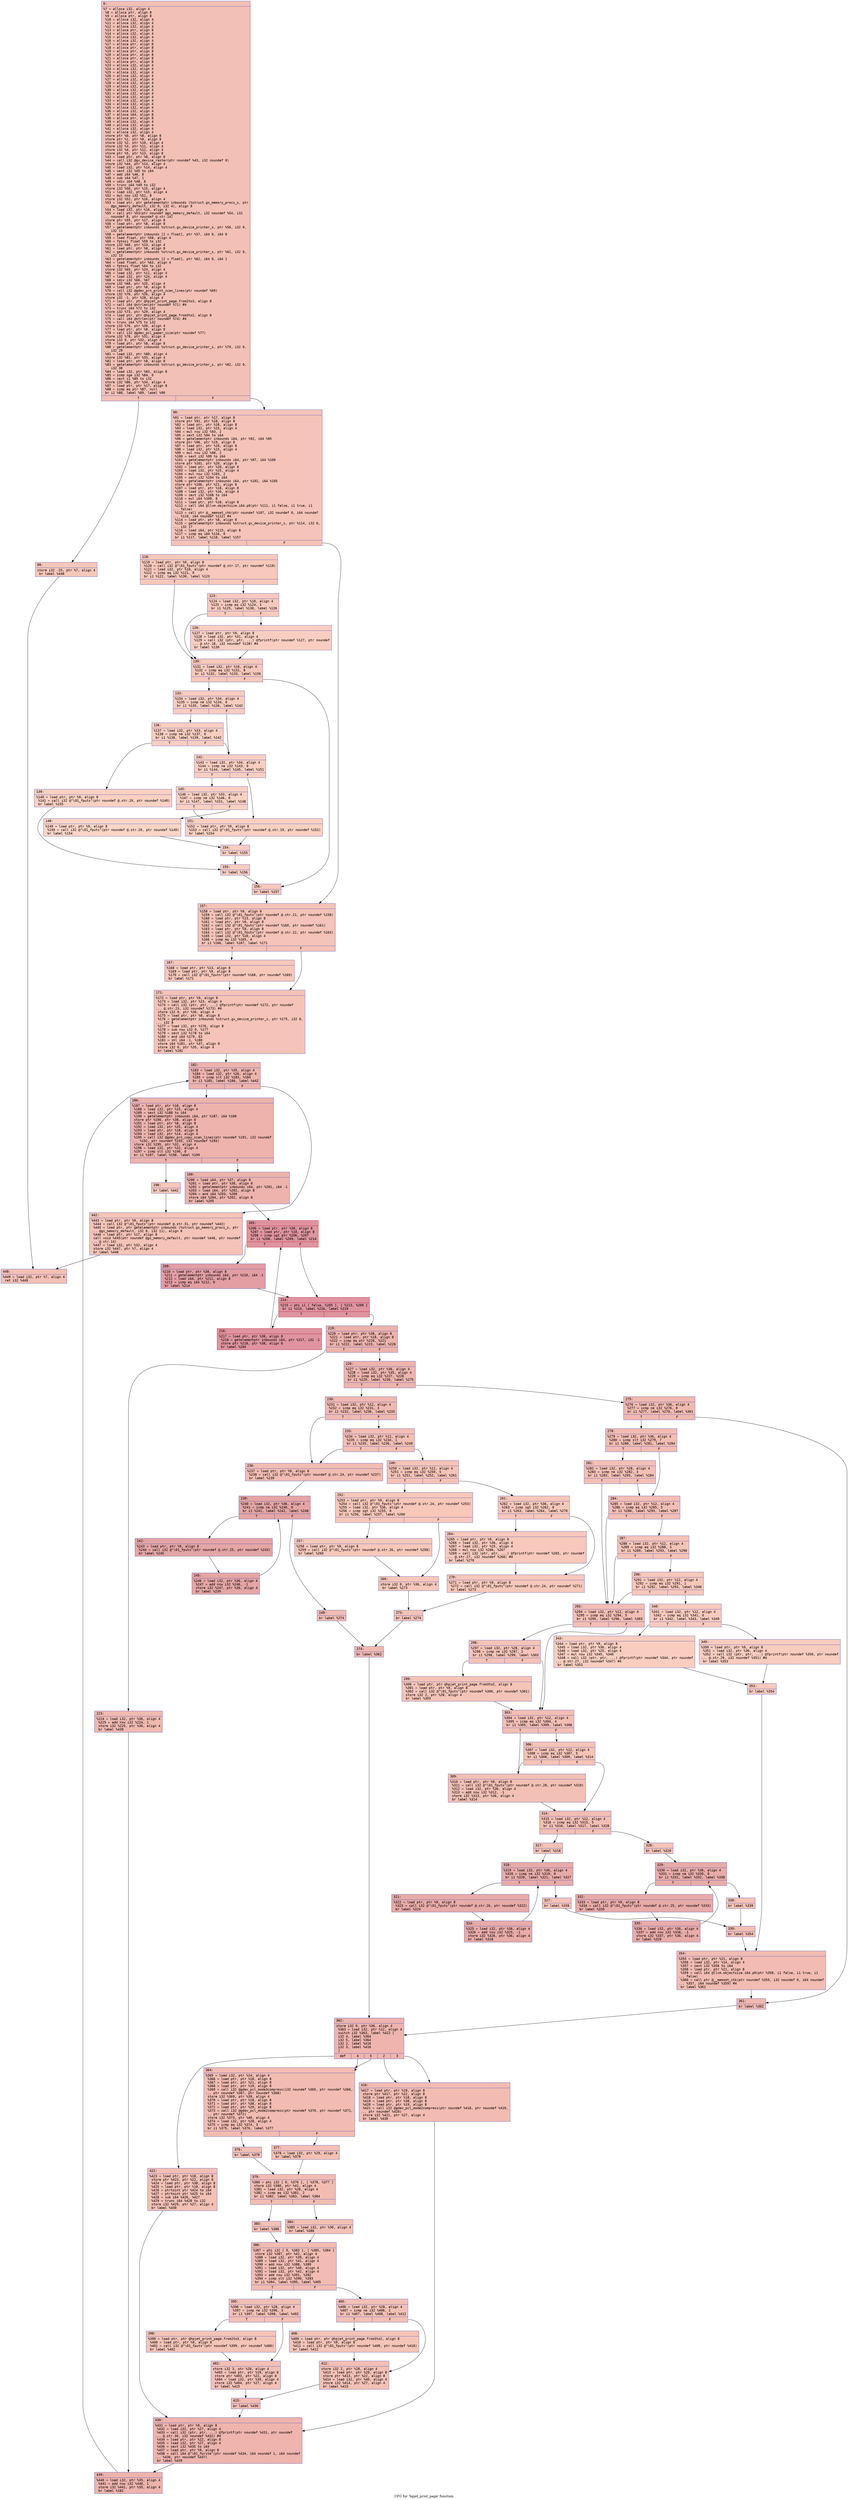 digraph "CFG for 'hpjet_print_page' function" {
	label="CFG for 'hpjet_print_page' function";

	Node0x600000feed50 [shape=record,color="#3d50c3ff", style=filled, fillcolor="#e5705870" fontname="Courier",label="{6:\l|  %7 = alloca i32, align 4\l  %8 = alloca ptr, align 8\l  %9 = alloca ptr, align 8\l  %10 = alloca i32, align 4\l  %11 = alloca i32, align 4\l  %12 = alloca i32, align 4\l  %13 = alloca ptr, align 8\l  %14 = alloca i32, align 4\l  %15 = alloca i32, align 4\l  %16 = alloca i32, align 4\l  %17 = alloca ptr, align 8\l  %18 = alloca ptr, align 8\l  %19 = alloca ptr, align 8\l  %20 = alloca ptr, align 8\l  %21 = alloca ptr, align 8\l  %22 = alloca ptr, align 8\l  %23 = alloca i32, align 4\l  %24 = alloca i32, align 4\l  %25 = alloca i32, align 4\l  %26 = alloca i32, align 4\l  %27 = alloca i32, align 4\l  %28 = alloca i32, align 4\l  %29 = alloca i32, align 4\l  %30 = alloca i32, align 4\l  %31 = alloca i32, align 4\l  %32 = alloca i32, align 4\l  %33 = alloca i32, align 4\l  %34 = alloca i32, align 4\l  %35 = alloca i32, align 4\l  %36 = alloca i32, align 4\l  %37 = alloca i64, align 8\l  %38 = alloca ptr, align 8\l  %39 = alloca i32, align 4\l  %40 = alloca i32, align 4\l  %41 = alloca i32, align 4\l  %42 = alloca i32, align 4\l  store ptr %0, ptr %8, align 8\l  store ptr %1, ptr %9, align 8\l  store i32 %2, ptr %10, align 4\l  store i32 %3, ptr %11, align 4\l  store i32 %4, ptr %12, align 4\l  store ptr %5, ptr %13, align 8\l  %43 = load ptr, ptr %8, align 8\l  %44 = call i32 @gx_device_raster(ptr noundef %43, i32 noundef 0)\l  store i32 %44, ptr %14, align 4\l  %45 = load i32, ptr %14, align 4\l  %46 = sext i32 %45 to i64\l  %47 = add i64 %46, 8\l  %48 = sub i64 %47, 1\l  %49 = udiv i64 %48, 8\l  %50 = trunc i64 %49 to i32\l  store i32 %50, ptr %15, align 4\l  %51 = load i32, ptr %15, align 4\l  %52 = mul nsw i32 %51, 8\l  store i32 %52, ptr %16, align 4\l  %53 = load ptr, ptr getelementptr inbounds (%struct.gs_memory_procs_s, ptr\l... @gs_memory_default, i32 0, i32 4), align 8\l  %54 = load i32, ptr %16, align 4\l  %55 = call ptr %53(ptr noundef @gs_memory_default, i32 noundef %54, i32\l... noundef 8, ptr noundef @.str.14)\l  store ptr %55, ptr %17, align 8\l  %56 = load ptr, ptr %8, align 8\l  %57 = getelementptr inbounds %struct.gx_device_printer_s, ptr %56, i32 0,\l... i32 13\l  %58 = getelementptr inbounds [2 x float], ptr %57, i64 0, i64 0\l  %59 = load float, ptr %58, align 4\l  %60 = fptosi float %59 to i32\l  store i32 %60, ptr %23, align 4\l  %61 = load ptr, ptr %8, align 8\l  %62 = getelementptr inbounds %struct.gx_device_printer_s, ptr %61, i32 0,\l... i32 13\l  %63 = getelementptr inbounds [2 x float], ptr %62, i64 0, i64 1\l  %64 = load float, ptr %63, align 4\l  %65 = fptosi float %64 to i32\l  store i32 %65, ptr %24, align 4\l  %66 = load i32, ptr %11, align 4\l  %67 = load i32, ptr %24, align 4\l  %68 = sdiv i32 %66, %67\l  store i32 %68, ptr %25, align 4\l  %69 = load ptr, ptr %8, align 8\l  %70 = call i32 @gdev_prn_print_scan_lines(ptr noundef %69)\l  store i32 %70, ptr %26, align 4\l  store i32 -1, ptr %28, align 4\l  %71 = load ptr, ptr @hpjet_print_page.from2to3, align 8\l  %72 = call i64 @strlen(ptr noundef %71) #4\l  %73 = trunc i64 %72 to i32\l  store i32 %73, ptr %29, align 4\l  %74 = load ptr, ptr @hpjet_print_page.from3to2, align 8\l  %75 = call i64 @strlen(ptr noundef %74) #4\l  %76 = trunc i64 %75 to i32\l  store i32 %76, ptr %30, align 4\l  %77 = load ptr, ptr %8, align 8\l  %78 = call i32 @gdev_pcl_paper_size(ptr noundef %77)\l  store i32 %78, ptr %31, align 4\l  store i32 0, ptr %32, align 4\l  %79 = load ptr, ptr %8, align 8\l  %80 = getelementptr inbounds %struct.gx_device_printer_s, ptr %79, i32 0,\l... i32 29\l  %81 = load i32, ptr %80, align 4\l  store i32 %81, ptr %33, align 4\l  %82 = load ptr, ptr %8, align 8\l  %83 = getelementptr inbounds %struct.gx_device_printer_s, ptr %82, i32 0,\l... i32 30\l  %84 = load i32, ptr %83, align 8\l  %85 = icmp sge i32 %84, 0\l  %86 = zext i1 %85 to i32\l  store i32 %86, ptr %34, align 4\l  %87 = load ptr, ptr %17, align 8\l  %88 = icmp eq ptr %87, null\l  br i1 %88, label %89, label %90\l|{<s0>T|<s1>F}}"];
	Node0x600000feed50:s0 -> Node0x600000feeda0[tooltip="6 -> 89\nProbability 37.50%" ];
	Node0x600000feed50:s1 -> Node0x600000feedf0[tooltip="6 -> 90\nProbability 62.50%" ];
	Node0x600000feeda0 [shape=record,color="#3d50c3ff", style=filled, fillcolor="#ec7f6370" fontname="Courier",label="{89:\l|  store i32 -25, ptr %7, align 4\l  br label %448\l}"];
	Node0x600000feeda0 -> Node0x600000fe8be0[tooltip="89 -> 448\nProbability 100.00%" ];
	Node0x600000feedf0 [shape=record,color="#3d50c3ff", style=filled, fillcolor="#e8765c70" fontname="Courier",label="{90:\l|  %91 = load ptr, ptr %17, align 8\l  store ptr %91, ptr %18, align 8\l  %92 = load ptr, ptr %18, align 8\l  %93 = load i32, ptr %15, align 4\l  %94 = mul nsw i32 %93, 2\l  %95 = sext i32 %94 to i64\l  %96 = getelementptr inbounds i64, ptr %92, i64 %95\l  store ptr %96, ptr %19, align 8\l  %97 = load ptr, ptr %19, align 8\l  %98 = load i32, ptr %15, align 4\l  %99 = mul nsw i32 %98, 2\l  %100 = sext i32 %99 to i64\l  %101 = getelementptr inbounds i64, ptr %97, i64 %100\l  store ptr %101, ptr %20, align 8\l  %102 = load ptr, ptr %20, align 8\l  %103 = load i32, ptr %15, align 4\l  %104 = mul nsw i32 %103, 2\l  %105 = sext i32 %104 to i64\l  %106 = getelementptr inbounds i64, ptr %102, i64 %105\l  store ptr %106, ptr %21, align 8\l  %107 = load ptr, ptr %18, align 8\l  %108 = load i32, ptr %16, align 4\l  %109 = zext i32 %108 to i64\l  %110 = mul i64 %109, 8\l  %111 = load ptr, ptr %18, align 8\l  %112 = call i64 @llvm.objectsize.i64.p0(ptr %111, i1 false, i1 true, i1\l... false)\l  %113 = call ptr @__memset_chk(ptr noundef %107, i32 noundef 0, i64 noundef\l... %110, i64 noundef %112) #4\l  %114 = load ptr, ptr %8, align 8\l  %115 = getelementptr inbounds %struct.gx_device_printer_s, ptr %114, i32 0,\l... i32 17\l  %116 = load i64, ptr %115, align 8\l  %117 = icmp eq i64 %116, 0\l  br i1 %117, label %118, label %157\l|{<s0>T|<s1>F}}"];
	Node0x600000feedf0:s0 -> Node0x600000feee40[tooltip="90 -> 118\nProbability 37.50%" ];
	Node0x600000feedf0:s1 -> Node0x600000fef2a0[tooltip="90 -> 157\nProbability 62.50%" ];
	Node0x600000feee40 [shape=record,color="#3d50c3ff", style=filled, fillcolor="#ed836670" fontname="Courier",label="{118:\l|  %119 = load ptr, ptr %9, align 8\l  %120 = call i32 @\"\\01_fputs\"(ptr noundef @.str.17, ptr noundef %119)\l  %121 = load i32, ptr %10, align 4\l  %122 = icmp eq i32 %121, 0\l  br i1 %122, label %130, label %123\l|{<s0>T|<s1>F}}"];
	Node0x600000feee40:s0 -> Node0x600000feef30[tooltip="118 -> 130\nProbability 37.50%" ];
	Node0x600000feee40:s1 -> Node0x600000feee90[tooltip="118 -> 123\nProbability 62.50%" ];
	Node0x600000feee90 [shape=record,color="#3d50c3ff", style=filled, fillcolor="#ef886b70" fontname="Courier",label="{123:\l|  %124 = load i32, ptr %10, align 4\l  %125 = icmp eq i32 %124, 1\l  br i1 %125, label %130, label %126\l|{<s0>T|<s1>F}}"];
	Node0x600000feee90:s0 -> Node0x600000feef30[tooltip="123 -> 130\nProbability 50.00%" ];
	Node0x600000feee90:s1 -> Node0x600000feeee0[tooltip="123 -> 126\nProbability 50.00%" ];
	Node0x600000feeee0 [shape=record,color="#3d50c3ff", style=filled, fillcolor="#f2907270" fontname="Courier",label="{126:\l|  %127 = load ptr, ptr %9, align 8\l  %128 = load i32, ptr %31, align 4\l  %129 = call i32 (ptr, ptr, ...) @fprintf(ptr noundef %127, ptr noundef\l... @.str.18, i32 noundef %128) #4\l  br label %130\l}"];
	Node0x600000feeee0 -> Node0x600000feef30[tooltip="126 -> 130\nProbability 100.00%" ];
	Node0x600000feef30 [shape=record,color="#3d50c3ff", style=filled, fillcolor="#ed836670" fontname="Courier",label="{130:\l|  %131 = load i32, ptr %10, align 4\l  %132 = icmp eq i32 %131, 8\l  br i1 %132, label %133, label %156\l|{<s0>T|<s1>F}}"];
	Node0x600000feef30:s0 -> Node0x600000feef80[tooltip="130 -> 133\nProbability 50.00%" ];
	Node0x600000feef30:s1 -> Node0x600000fef250[tooltip="130 -> 156\nProbability 50.00%" ];
	Node0x600000feef80 [shape=record,color="#3d50c3ff", style=filled, fillcolor="#f08b6e70" fontname="Courier",label="{133:\l|  %134 = load i32, ptr %34, align 4\l  %135 = icmp ne i32 %134, 0\l  br i1 %135, label %136, label %142\l|{<s0>T|<s1>F}}"];
	Node0x600000feef80:s0 -> Node0x600000feefd0[tooltip="133 -> 136\nProbability 62.50%" ];
	Node0x600000feef80:s1 -> Node0x600000fef070[tooltip="133 -> 142\nProbability 37.50%" ];
	Node0x600000feefd0 [shape=record,color="#3d50c3ff", style=filled, fillcolor="#f2907270" fontname="Courier",label="{136:\l|  %137 = load i32, ptr %33, align 4\l  %138 = icmp ne i32 %137, 0\l  br i1 %138, label %139, label %142\l|{<s0>T|<s1>F}}"];
	Node0x600000feefd0:s0 -> Node0x600000fef020[tooltip="136 -> 139\nProbability 62.50%" ];
	Node0x600000feefd0:s1 -> Node0x600000fef070[tooltip="136 -> 142\nProbability 37.50%" ];
	Node0x600000fef020 [shape=record,color="#3d50c3ff", style=filled, fillcolor="#f3947570" fontname="Courier",label="{139:\l|  %140 = load ptr, ptr %9, align 8\l  %141 = call i32 @\"\\01_fputs\"(ptr noundef @.str.19, ptr noundef %140)\l  br label %155\l}"];
	Node0x600000fef020 -> Node0x600000fef200[tooltip="139 -> 155\nProbability 100.00%" ];
	Node0x600000fef070 [shape=record,color="#3d50c3ff", style=filled, fillcolor="#f2907270" fontname="Courier",label="{142:\l|  %143 = load i32, ptr %34, align 4\l  %144 = icmp ne i32 %143, 0\l  br i1 %144, label %145, label %151\l|{<s0>T|<s1>F}}"];
	Node0x600000fef070:s0 -> Node0x600000fef0c0[tooltip="142 -> 145\nProbability 62.50%" ];
	Node0x600000fef070:s1 -> Node0x600000fef160[tooltip="142 -> 151\nProbability 37.50%" ];
	Node0x600000fef0c0 [shape=record,color="#3d50c3ff", style=filled, fillcolor="#f3947570" fontname="Courier",label="{145:\l|  %146 = load i32, ptr %33, align 4\l  %147 = icmp ne i32 %146, 0\l  br i1 %147, label %151, label %148\l|{<s0>T|<s1>F}}"];
	Node0x600000fef0c0:s0 -> Node0x600000fef160[tooltip="145 -> 151\nProbability 62.50%" ];
	Node0x600000fef0c0:s1 -> Node0x600000fef110[tooltip="145 -> 148\nProbability 37.50%" ];
	Node0x600000fef110 [shape=record,color="#3d50c3ff", style=filled, fillcolor="#f5a08170" fontname="Courier",label="{148:\l|  %149 = load ptr, ptr %9, align 8\l  %150 = call i32 @\"\\01_fputs\"(ptr noundef @.str.20, ptr noundef %149)\l  br label %154\l}"];
	Node0x600000fef110 -> Node0x600000fef1b0[tooltip="148 -> 154\nProbability 100.00%" ];
	Node0x600000fef160 [shape=record,color="#3d50c3ff", style=filled, fillcolor="#f3947570" fontname="Courier",label="{151:\l|  %152 = load ptr, ptr %9, align 8\l  %153 = call i32 @\"\\01_fputs\"(ptr noundef @.str.19, ptr noundef %152)\l  br label %154\l}"];
	Node0x600000fef160 -> Node0x600000fef1b0[tooltip="151 -> 154\nProbability 100.00%" ];
	Node0x600000fef1b0 [shape=record,color="#3d50c3ff", style=filled, fillcolor="#f2907270" fontname="Courier",label="{154:\l|  br label %155\l}"];
	Node0x600000fef1b0 -> Node0x600000fef200[tooltip="154 -> 155\nProbability 100.00%" ];
	Node0x600000fef200 [shape=record,color="#3d50c3ff", style=filled, fillcolor="#f08b6e70" fontname="Courier",label="{155:\l|  br label %156\l}"];
	Node0x600000fef200 -> Node0x600000fef250[tooltip="155 -> 156\nProbability 100.00%" ];
	Node0x600000fef250 [shape=record,color="#3d50c3ff", style=filled, fillcolor="#ed836670" fontname="Courier",label="{156:\l|  br label %157\l}"];
	Node0x600000fef250 -> Node0x600000fef2a0[tooltip="156 -> 157\nProbability 100.00%" ];
	Node0x600000fef2a0 [shape=record,color="#3d50c3ff", style=filled, fillcolor="#e8765c70" fontname="Courier",label="{157:\l|  %158 = load ptr, ptr %9, align 8\l  %159 = call i32 @\"\\01_fputs\"(ptr noundef @.str.21, ptr noundef %158)\l  %160 = load ptr, ptr %13, align 8\l  %161 = load ptr, ptr %9, align 8\l  %162 = call i32 @\"\\01_fputs\"(ptr noundef %160, ptr noundef %161)\l  %163 = load ptr, ptr %9, align 8\l  %164 = call i32 @\"\\01_fputs\"(ptr noundef @.str.22, ptr noundef %163)\l  %165 = load i32, ptr %10, align 4\l  %166 = icmp eq i32 %165, 4\l  br i1 %166, label %167, label %171\l|{<s0>T|<s1>F}}"];
	Node0x600000fef2a0:s0 -> Node0x600000fef2f0[tooltip="157 -> 167\nProbability 50.00%" ];
	Node0x600000fef2a0:s1 -> Node0x600000fef340[tooltip="157 -> 171\nProbability 50.00%" ];
	Node0x600000fef2f0 [shape=record,color="#3d50c3ff", style=filled, fillcolor="#ec7f6370" fontname="Courier",label="{167:\l|  %168 = load ptr, ptr %13, align 8\l  %169 = load ptr, ptr %9, align 8\l  %170 = call i32 @\"\\01_fputs\"(ptr noundef %168, ptr noundef %169)\l  br label %171\l}"];
	Node0x600000fef2f0 -> Node0x600000fef340[tooltip="167 -> 171\nProbability 100.00%" ];
	Node0x600000fef340 [shape=record,color="#3d50c3ff", style=filled, fillcolor="#e8765c70" fontname="Courier",label="{171:\l|  %172 = load ptr, ptr %9, align 8\l  %173 = load i32, ptr %23, align 4\l  %174 = call i32 (ptr, ptr, ...) @fprintf(ptr noundef %172, ptr noundef\l... @.str.23, i32 noundef %173) #4\l  store i32 0, ptr %36, align 4\l  %175 = load ptr, ptr %8, align 8\l  %176 = getelementptr inbounds %struct.gx_device_printer_s, ptr %175, i32 0,\l... i32 8\l  %177 = load i32, ptr %176, align 8\l  %178 = sub nsw i32 0, %177\l  %179 = sext i32 %178 to i64\l  %180 = and i64 %179, 63\l  %181 = shl i64 -1, %180\l  store i64 %181, ptr %37, align 8\l  store i32 0, ptr %35, align 4\l  br label %182\l}"];
	Node0x600000fef340 -> Node0x600000fef390[tooltip="171 -> 182\nProbability 100.00%" ];
	Node0x600000fef390 [shape=record,color="#3d50c3ff", style=filled, fillcolor="#d6524470" fontname="Courier",label="{182:\l|  %183 = load i32, ptr %35, align 4\l  %184 = load i32, ptr %26, align 4\l  %185 = icmp slt i32 %183, %184\l  br i1 %185, label %186, label %442\l|{<s0>T|<s1>F}}"];
	Node0x600000fef390:s0 -> Node0x600000fef3e0[tooltip="182 -> 186\nProbability 96.88%" ];
	Node0x600000fef390:s1 -> Node0x600000fe8b90[tooltip="182 -> 442\nProbability 3.12%" ];
	Node0x600000fef3e0 [shape=record,color="#3d50c3ff", style=filled, fillcolor="#d6524470" fontname="Courier",label="{186:\l|  %187 = load ptr, ptr %18, align 8\l  %188 = load i32, ptr %15, align 4\l  %189 = sext i32 %188 to i64\l  %190 = getelementptr inbounds i64, ptr %187, i64 %189\l  store ptr %190, ptr %38, align 8\l  %191 = load ptr, ptr %8, align 8\l  %192 = load i32, ptr %35, align 4\l  %193 = load ptr, ptr %18, align 8\l  %194 = load i32, ptr %14, align 4\l  %195 = call i32 @gdev_prn_copy_scan_lines(ptr noundef %191, i32 noundef\l... %192, ptr noundef %193, i32 noundef %194)\l  store i32 %195, ptr %32, align 4\l  %196 = load i32, ptr %32, align 4\l  %197 = icmp slt i32 %196, 0\l  br i1 %197, label %198, label %199\l|{<s0>T|<s1>F}}"];
	Node0x600000fef3e0:s0 -> Node0x600000fef430[tooltip="186 -> 198\nProbability 3.12%" ];
	Node0x600000fef3e0:s1 -> Node0x600000fef480[tooltip="186 -> 199\nProbability 96.88%" ];
	Node0x600000fef430 [shape=record,color="#3d50c3ff", style=filled, fillcolor="#ec7f6370" fontname="Courier",label="{198:\l|  br label %442\l}"];
	Node0x600000fef430 -> Node0x600000fe8b90[tooltip="198 -> 442\nProbability 100.00%" ];
	Node0x600000fef480 [shape=record,color="#3d50c3ff", style=filled, fillcolor="#d6524470" fontname="Courier",label="{199:\l|  %200 = load i64, ptr %37, align 8\l  %201 = load ptr, ptr %38, align 8\l  %202 = getelementptr inbounds i64, ptr %201, i64 -1\l  %203 = load i64, ptr %202, align 8\l  %204 = and i64 %203, %200\l  store i64 %204, ptr %202, align 8\l  br label %205\l}"];
	Node0x600000fef480 -> Node0x600000fef4d0[tooltip="199 -> 205\nProbability 100.00%" ];
	Node0x600000fef4d0 [shape=record,color="#b70d28ff", style=filled, fillcolor="#b70d2870" fontname="Courier",label="{205:\l|  %206 = load ptr, ptr %38, align 8\l  %207 = load ptr, ptr %18, align 8\l  %208 = icmp ugt ptr %206, %207\l  br i1 %208, label %209, label %214\l|{<s0>T|<s1>F}}"];
	Node0x600000fef4d0:s0 -> Node0x600000fef520[tooltip="205 -> 209\nProbability 50.00%" ];
	Node0x600000fef4d0:s1 -> Node0x600000fef570[tooltip="205 -> 214\nProbability 50.00%" ];
	Node0x600000fef520 [shape=record,color="#3d50c3ff", style=filled, fillcolor="#be242e70" fontname="Courier",label="{209:\l|  %210 = load ptr, ptr %38, align 8\l  %211 = getelementptr inbounds i64, ptr %210, i64 -1\l  %212 = load i64, ptr %211, align 8\l  %213 = icmp eq i64 %212, 0\l  br label %214\l}"];
	Node0x600000fef520 -> Node0x600000fef570[tooltip="209 -> 214\nProbability 100.00%" ];
	Node0x600000fef570 [shape=record,color="#b70d28ff", style=filled, fillcolor="#b70d2870" fontname="Courier",label="{214:\l|  %215 = phi i1 [ false, %205 ], [ %213, %209 ]\l  br i1 %215, label %216, label %219\l|{<s0>T|<s1>F}}"];
	Node0x600000fef570:s0 -> Node0x600000fef5c0[tooltip="214 -> 216\nProbability 96.88%" ];
	Node0x600000fef570:s1 -> Node0x600000fef610[tooltip="214 -> 219\nProbability 3.12%" ];
	Node0x600000fef5c0 [shape=record,color="#b70d28ff", style=filled, fillcolor="#b70d2870" fontname="Courier",label="{216:\l|  %217 = load ptr, ptr %38, align 8\l  %218 = getelementptr inbounds i64, ptr %217, i32 -1\l  store ptr %218, ptr %38, align 8\l  br label %205\l}"];
	Node0x600000fef5c0 -> Node0x600000fef4d0[tooltip="216 -> 205\nProbability 100.00%" ];
	Node0x600000fef610 [shape=record,color="#3d50c3ff", style=filled, fillcolor="#d6524470" fontname="Courier",label="{219:\l|  %220 = load ptr, ptr %38, align 8\l  %221 = load ptr, ptr %18, align 8\l  %222 = icmp eq ptr %220, %221\l  br i1 %222, label %223, label %226\l|{<s0>T|<s1>F}}"];
	Node0x600000fef610:s0 -> Node0x600000fef660[tooltip="219 -> 223\nProbability 37.50%" ];
	Node0x600000fef610:s1 -> Node0x600000fef6b0[tooltip="219 -> 226\nProbability 62.50%" ];
	Node0x600000fef660 [shape=record,color="#3d50c3ff", style=filled, fillcolor="#de614d70" fontname="Courier",label="{223:\l|  %224 = load i32, ptr %36, align 4\l  %225 = add nsw i32 %224, 1\l  store i32 %225, ptr %36, align 4\l  br label %439\l}"];
	Node0x600000fef660 -> Node0x600000fe8b40[tooltip="223 -> 439\nProbability 100.00%" ];
	Node0x600000fef6b0 [shape=record,color="#3d50c3ff", style=filled, fillcolor="#d8564670" fontname="Courier",label="{226:\l|  %227 = load i32, ptr %36, align 4\l  %228 = load i32, ptr %35, align 4\l  %229 = icmp eq i32 %227, %228\l  br i1 %229, label %230, label %275\l|{<s0>T|<s1>F}}"];
	Node0x600000fef6b0:s0 -> Node0x600000fef700[tooltip="226 -> 230\nProbability 50.00%" ];
	Node0x600000fef6b0:s1 -> Node0x600000fefc00[tooltip="226 -> 275\nProbability 50.00%" ];
	Node0x600000fef700 [shape=record,color="#3d50c3ff", style=filled, fillcolor="#de614d70" fontname="Courier",label="{230:\l|  %231 = load i32, ptr %12, align 4\l  %232 = icmp eq i32 %231, 3\l  br i1 %232, label %236, label %233\l|{<s0>T|<s1>F}}"];
	Node0x600000fef700:s0 -> Node0x600000fef7a0[tooltip="230 -> 236\nProbability 50.00%" ];
	Node0x600000fef700:s1 -> Node0x600000fef750[tooltip="230 -> 233\nProbability 50.00%" ];
	Node0x600000fef750 [shape=record,color="#3d50c3ff", style=filled, fillcolor="#e36c5570" fontname="Courier",label="{233:\l|  %234 = load i32, ptr %12, align 4\l  %235 = icmp eq i32 %234, 1\l  br i1 %235, label %236, label %249\l|{<s0>T|<s1>F}}"];
	Node0x600000fef750:s0 -> Node0x600000fef7a0[tooltip="233 -> 236\nProbability 50.00%" ];
	Node0x600000fef750:s1 -> Node0x600000fef930[tooltip="233 -> 249\nProbability 50.00%" ];
	Node0x600000fef7a0 [shape=record,color="#3d50c3ff", style=filled, fillcolor="#e1675170" fontname="Courier",label="{236:\l|  %237 = load ptr, ptr %9, align 8\l  %238 = call i32 @\"\\01_fputs\"(ptr noundef @.str.24, ptr noundef %237)\l  br label %239\l}"];
	Node0x600000fef7a0 -> Node0x600000fef7f0[tooltip="236 -> 239\nProbability 100.00%" ];
	Node0x600000fef7f0 [shape=record,color="#3d50c3ff", style=filled, fillcolor="#c5333470" fontname="Courier",label="{239:\l|  %240 = load i32, ptr %36, align 4\l  %241 = icmp ne i32 %240, 0\l  br i1 %241, label %242, label %248\l|{<s0>T|<s1>F}}"];
	Node0x600000fef7f0:s0 -> Node0x600000fef840[tooltip="239 -> 242\nProbability 96.88%" ];
	Node0x600000fef7f0:s1 -> Node0x600000fef8e0[tooltip="239 -> 248\nProbability 3.12%" ];
	Node0x600000fef840 [shape=record,color="#3d50c3ff", style=filled, fillcolor="#c5333470" fontname="Courier",label="{242:\l|  %243 = load ptr, ptr %9, align 8\l  %244 = call i32 @\"\\01_fputs\"(ptr noundef @.str.25, ptr noundef %243)\l  br label %245\l}"];
	Node0x600000fef840 -> Node0x600000fef890[tooltip="242 -> 245\nProbability 100.00%" ];
	Node0x600000fef890 [shape=record,color="#3d50c3ff", style=filled, fillcolor="#c5333470" fontname="Courier",label="{245:\l|  %246 = load i32, ptr %36, align 4\l  %247 = add nsw i32 %246, -1\l  store i32 %247, ptr %36, align 4\l  br label %239\l}"];
	Node0x600000fef890 -> Node0x600000fef7f0[tooltip="245 -> 239\nProbability 100.00%" ];
	Node0x600000fef8e0 [shape=record,color="#3d50c3ff", style=filled, fillcolor="#e1675170" fontname="Courier",label="{248:\l|  br label %274\l}"];
	Node0x600000fef8e0 -> Node0x600000fefbb0[tooltip="248 -> 274\nProbability 100.00%" ];
	Node0x600000fef930 [shape=record,color="#3d50c3ff", style=filled, fillcolor="#e8765c70" fontname="Courier",label="{249:\l|  %250 = load i32, ptr %12, align 4\l  %251 = icmp eq i32 %250, 5\l  br i1 %251, label %252, label %261\l|{<s0>T|<s1>F}}"];
	Node0x600000fef930:s0 -> Node0x600000fef980[tooltip="249 -> 252\nProbability 50.00%" ];
	Node0x600000fef930:s1 -> Node0x600000fefa70[tooltip="249 -> 261\nProbability 50.00%" ];
	Node0x600000fef980 [shape=record,color="#3d50c3ff", style=filled, fillcolor="#ec7f6370" fontname="Courier",label="{252:\l|  %253 = load ptr, ptr %9, align 8\l  %254 = call i32 @\"\\01_fputs\"(ptr noundef @.str.24, ptr noundef %253)\l  %255 = load i32, ptr %36, align 4\l  %256 = icmp sgt i32 %255, 0\l  br i1 %256, label %257, label %260\l|{<s0>T|<s1>F}}"];
	Node0x600000fef980:s0 -> Node0x600000fef9d0[tooltip="252 -> 257\nProbability 62.50%" ];
	Node0x600000fef980:s1 -> Node0x600000fefa20[tooltip="252 -> 260\nProbability 37.50%" ];
	Node0x600000fef9d0 [shape=record,color="#3d50c3ff", style=filled, fillcolor="#ed836670" fontname="Courier",label="{257:\l|  %258 = load ptr, ptr %9, align 8\l  %259 = call i32 @\"\\01_fputs\"(ptr noundef @.str.26, ptr noundef %258)\l  br label %260\l}"];
	Node0x600000fef9d0 -> Node0x600000fefa20[tooltip="257 -> 260\nProbability 100.00%" ];
	Node0x600000fefa20 [shape=record,color="#3d50c3ff", style=filled, fillcolor="#ec7f6370" fontname="Courier",label="{260:\l|  store i32 0, ptr %36, align 4\l  br label %273\l}"];
	Node0x600000fefa20 -> Node0x600000fefb60[tooltip="260 -> 273\nProbability 100.00%" ];
	Node0x600000fefa70 [shape=record,color="#3d50c3ff", style=filled, fillcolor="#ec7f6370" fontname="Courier",label="{261:\l|  %262 = load i32, ptr %36, align 4\l  %263 = icmp sgt i32 %262, 0\l  br i1 %263, label %264, label %270\l|{<s0>T|<s1>F}}"];
	Node0x600000fefa70:s0 -> Node0x600000fefac0[tooltip="261 -> 264\nProbability 62.50%" ];
	Node0x600000fefa70:s1 -> Node0x600000fefb10[tooltip="261 -> 270\nProbability 37.50%" ];
	Node0x600000fefac0 [shape=record,color="#3d50c3ff", style=filled, fillcolor="#ed836670" fontname="Courier",label="{264:\l|  %265 = load ptr, ptr %9, align 8\l  %266 = load i32, ptr %36, align 4\l  %267 = load i32, ptr %25, align 4\l  %268 = mul nsw i32 %266, %267\l  %269 = call i32 (ptr, ptr, ...) @fprintf(ptr noundef %265, ptr noundef\l... @.str.27, i32 noundef %268) #4\l  br label %270\l}"];
	Node0x600000fefac0 -> Node0x600000fefb10[tooltip="264 -> 270\nProbability 100.00%" ];
	Node0x600000fefb10 [shape=record,color="#3d50c3ff", style=filled, fillcolor="#ec7f6370" fontname="Courier",label="{270:\l|  %271 = load ptr, ptr %9, align 8\l  %272 = call i32 @\"\\01_fputs\"(ptr noundef @.str.24, ptr noundef %271)\l  br label %273\l}"];
	Node0x600000fefb10 -> Node0x600000fefb60[tooltip="270 -> 273\nProbability 100.00%" ];
	Node0x600000fefb60 [shape=record,color="#3d50c3ff", style=filled, fillcolor="#e8765c70" fontname="Courier",label="{273:\l|  br label %274\l}"];
	Node0x600000fefb60 -> Node0x600000fefbb0[tooltip="273 -> 274\nProbability 100.00%" ];
	Node0x600000fefbb0 [shape=record,color="#3d50c3ff", style=filled, fillcolor="#de614d70" fontname="Courier",label="{274:\l|  br label %362\l}"];
	Node0x600000fefbb0 -> Node0x600000fe85a0[tooltip="274 -> 362\nProbability 100.00%" ];
	Node0x600000fefc00 [shape=record,color="#3d50c3ff", style=filled, fillcolor="#de614d70" fontname="Courier",label="{275:\l|  %276 = load i32, ptr %36, align 4\l  %277 = icmp ne i32 %276, 0\l  br i1 %277, label %278, label %361\l|{<s0>T|<s1>F}}"];
	Node0x600000fefc00:s0 -> Node0x600000fefc50[tooltip="275 -> 278\nProbability 62.50%" ];
	Node0x600000fefc00:s1 -> Node0x600000fe8550[tooltip="275 -> 361\nProbability 37.50%" ];
	Node0x600000fefc50 [shape=record,color="#3d50c3ff", style=filled, fillcolor="#e1675170" fontname="Courier",label="{278:\l|  %279 = load i32, ptr %36, align 4\l  %280 = icmp slt i32 %279, 7\l  br i1 %280, label %281, label %284\l|{<s0>T|<s1>F}}"];
	Node0x600000fefc50:s0 -> Node0x600000fefca0[tooltip="278 -> 281\nProbability 50.00%" ];
	Node0x600000fefc50:s1 -> Node0x600000fefcf0[tooltip="278 -> 284\nProbability 50.00%" ];
	Node0x600000fefca0 [shape=record,color="#3d50c3ff", style=filled, fillcolor="#e5705870" fontname="Courier",label="{281:\l|  %282 = load i32, ptr %28, align 4\l  %283 = icmp ne i32 %282, 3\l  br i1 %283, label %293, label %284\l|{<s0>T|<s1>F}}"];
	Node0x600000fefca0:s0 -> Node0x600000fefde0[tooltip="281 -> 293\nProbability 50.00%" ];
	Node0x600000fefca0:s1 -> Node0x600000fefcf0[tooltip="281 -> 284\nProbability 50.00%" ];
	Node0x600000fefcf0 [shape=record,color="#3d50c3ff", style=filled, fillcolor="#e36c5570" fontname="Courier",label="{284:\l|  %285 = load i32, ptr %12, align 4\l  %286 = icmp eq i32 %285, 5\l  br i1 %286, label %293, label %287\l|{<s0>T|<s1>F}}"];
	Node0x600000fefcf0:s0 -> Node0x600000fefde0[tooltip="284 -> 293\nProbability 50.00%" ];
	Node0x600000fefcf0:s1 -> Node0x600000fefd40[tooltip="284 -> 287\nProbability 50.00%" ];
	Node0x600000fefd40 [shape=record,color="#3d50c3ff", style=filled, fillcolor="#e8765c70" fontname="Courier",label="{287:\l|  %288 = load i32, ptr %12, align 4\l  %289 = icmp eq i32 %288, 3\l  br i1 %289, label %293, label %290\l|{<s0>T|<s1>F}}"];
	Node0x600000fefd40:s0 -> Node0x600000fefde0[tooltip="287 -> 293\nProbability 50.00%" ];
	Node0x600000fefd40:s1 -> Node0x600000fefd90[tooltip="287 -> 290\nProbability 50.00%" ];
	Node0x600000fefd90 [shape=record,color="#3d50c3ff", style=filled, fillcolor="#ec7f6370" fontname="Courier",label="{290:\l|  %291 = load i32, ptr %12, align 4\l  %292 = icmp eq i32 %291, 1\l  br i1 %292, label %293, label %340\l|{<s0>T|<s1>F}}"];
	Node0x600000fefd90:s0 -> Node0x600000fefde0[tooltip="290 -> 293\nProbability 50.00%" ];
	Node0x600000fefd90:s1 -> Node0x600000fe83c0[tooltip="290 -> 340\nProbability 50.00%" ];
	Node0x600000fefde0 [shape=record,color="#3d50c3ff", style=filled, fillcolor="#e36c5570" fontname="Courier",label="{293:\l|  %294 = load i32, ptr %12, align 4\l  %295 = icmp eq i32 %294, 5\l  br i1 %295, label %296, label %303\l|{<s0>T|<s1>F}}"];
	Node0x600000fefde0:s0 -> Node0x600000fefe30[tooltip="293 -> 296\nProbability 50.00%" ];
	Node0x600000fefde0:s1 -> Node0x600000fefed0[tooltip="293 -> 303\nProbability 50.00%" ];
	Node0x600000fefe30 [shape=record,color="#3d50c3ff", style=filled, fillcolor="#e8765c70" fontname="Courier",label="{296:\l|  %297 = load i32, ptr %28, align 4\l  %298 = icmp ne i32 %297, 2\l  br i1 %298, label %299, label %303\l|{<s0>T|<s1>F}}"];
	Node0x600000fefe30:s0 -> Node0x600000fefe80[tooltip="296 -> 299\nProbability 50.00%" ];
	Node0x600000fefe30:s1 -> Node0x600000fefed0[tooltip="296 -> 303\nProbability 50.00%" ];
	Node0x600000fefe80 [shape=record,color="#3d50c3ff", style=filled, fillcolor="#e97a5f70" fontname="Courier",label="{299:\l|  %300 = load ptr, ptr @hpjet_print_page.from3to2, align 8\l  %301 = load ptr, ptr %9, align 8\l  %302 = call i32 @\"\\01_fputs\"(ptr noundef %300, ptr noundef %301)\l  store i32 2, ptr %28, align 4\l  br label %303\l}"];
	Node0x600000fefe80 -> Node0x600000fefed0[tooltip="299 -> 303\nProbability 100.00%" ];
	Node0x600000fefed0 [shape=record,color="#3d50c3ff", style=filled, fillcolor="#e36c5570" fontname="Courier",label="{303:\l|  %304 = load i32, ptr %12, align 4\l  %305 = icmp eq i32 %304, 4\l  br i1 %305, label %309, label %306\l|{<s0>T|<s1>F}}"];
	Node0x600000fefed0:s0 -> Node0x600000feff70[tooltip="303 -> 309\nProbability 50.00%" ];
	Node0x600000fefed0:s1 -> Node0x600000feff20[tooltip="303 -> 306\nProbability 50.00%" ];
	Node0x600000feff20 [shape=record,color="#3d50c3ff", style=filled, fillcolor="#e8765c70" fontname="Courier",label="{306:\l|  %307 = load i32, ptr %12, align 4\l  %308 = icmp eq i32 %307, 5\l  br i1 %308, label %309, label %314\l|{<s0>T|<s1>F}}"];
	Node0x600000feff20:s0 -> Node0x600000feff70[tooltip="306 -> 309\nProbability 50.00%" ];
	Node0x600000feff20:s1 -> Node0x600000fe8000[tooltip="306 -> 314\nProbability 50.00%" ];
	Node0x600000feff70 [shape=record,color="#3d50c3ff", style=filled, fillcolor="#e5705870" fontname="Courier",label="{309:\l|  %310 = load ptr, ptr %9, align 8\l  %311 = call i32 @\"\\01_fputs\"(ptr noundef @.str.28, ptr noundef %310)\l  %312 = load i32, ptr %36, align 4\l  %313 = add nsw i32 %312, -1\l  store i32 %313, ptr %36, align 4\l  br label %314\l}"];
	Node0x600000feff70 -> Node0x600000fe8000[tooltip="309 -> 314\nProbability 100.00%" ];
	Node0x600000fe8000 [shape=record,color="#3d50c3ff", style=filled, fillcolor="#e36c5570" fontname="Courier",label="{314:\l|  %315 = load i32, ptr %12, align 4\l  %316 = icmp eq i32 %315, 5\l  br i1 %316, label %317, label %328\l|{<s0>T|<s1>F}}"];
	Node0x600000fe8000:s0 -> Node0x600000fe8050[tooltip="314 -> 317\nProbability 50.00%" ];
	Node0x600000fe8000:s1 -> Node0x600000fe81e0[tooltip="314 -> 328\nProbability 50.00%" ];
	Node0x600000fe8050 [shape=record,color="#3d50c3ff", style=filled, fillcolor="#e8765c70" fontname="Courier",label="{317:\l|  br label %318\l}"];
	Node0x600000fe8050 -> Node0x600000fe80a0[tooltip="317 -> 318\nProbability 100.00%" ];
	Node0x600000fe80a0 [shape=record,color="#3d50c3ff", style=filled, fillcolor="#cc403a70" fontname="Courier",label="{318:\l|  %319 = load i32, ptr %36, align 4\l  %320 = icmp ne i32 %319, 0\l  br i1 %320, label %321, label %327\l|{<s0>T|<s1>F}}"];
	Node0x600000fe80a0:s0 -> Node0x600000fe80f0[tooltip="318 -> 321\nProbability 96.88%" ];
	Node0x600000fe80a0:s1 -> Node0x600000fe8190[tooltip="318 -> 327\nProbability 3.12%" ];
	Node0x600000fe80f0 [shape=record,color="#3d50c3ff", style=filled, fillcolor="#cc403a70" fontname="Courier",label="{321:\l|  %322 = load ptr, ptr %9, align 8\l  %323 = call i32 @\"\\01_fputs\"(ptr noundef @.str.26, ptr noundef %322)\l  br label %324\l}"];
	Node0x600000fe80f0 -> Node0x600000fe8140[tooltip="321 -> 324\nProbability 100.00%" ];
	Node0x600000fe8140 [shape=record,color="#3d50c3ff", style=filled, fillcolor="#cc403a70" fontname="Courier",label="{324:\l|  %325 = load i32, ptr %36, align 4\l  %326 = add nsw i32 %325, -1\l  store i32 %326, ptr %36, align 4\l  br label %318\l}"];
	Node0x600000fe8140 -> Node0x600000fe80a0[tooltip="324 -> 318\nProbability 100.00%" ];
	Node0x600000fe8190 [shape=record,color="#3d50c3ff", style=filled, fillcolor="#e8765c70" fontname="Courier",label="{327:\l|  br label %339\l}"];
	Node0x600000fe8190 -> Node0x600000fe8370[tooltip="327 -> 339\nProbability 100.00%" ];
	Node0x600000fe81e0 [shape=record,color="#3d50c3ff", style=filled, fillcolor="#e8765c70" fontname="Courier",label="{328:\l|  br label %329\l}"];
	Node0x600000fe81e0 -> Node0x600000fe8230[tooltip="328 -> 329\nProbability 100.00%" ];
	Node0x600000fe8230 [shape=record,color="#3d50c3ff", style=filled, fillcolor="#cc403a70" fontname="Courier",label="{329:\l|  %330 = load i32, ptr %36, align 4\l  %331 = icmp ne i32 %330, 0\l  br i1 %331, label %332, label %338\l|{<s0>T|<s1>F}}"];
	Node0x600000fe8230:s0 -> Node0x600000fe8280[tooltip="329 -> 332\nProbability 96.88%" ];
	Node0x600000fe8230:s1 -> Node0x600000fe8320[tooltip="329 -> 338\nProbability 3.12%" ];
	Node0x600000fe8280 [shape=record,color="#3d50c3ff", style=filled, fillcolor="#cc403a70" fontname="Courier",label="{332:\l|  %333 = load ptr, ptr %9, align 8\l  %334 = call i32 @\"\\01_fputs\"(ptr noundef @.str.25, ptr noundef %333)\l  br label %335\l}"];
	Node0x600000fe8280 -> Node0x600000fe82d0[tooltip="332 -> 335\nProbability 100.00%" ];
	Node0x600000fe82d0 [shape=record,color="#3d50c3ff", style=filled, fillcolor="#cc403a70" fontname="Courier",label="{335:\l|  %336 = load i32, ptr %36, align 4\l  %337 = add nsw i32 %336, -1\l  store i32 %337, ptr %36, align 4\l  br label %329\l}"];
	Node0x600000fe82d0 -> Node0x600000fe8230[tooltip="335 -> 329\nProbability 100.00%" ];
	Node0x600000fe8320 [shape=record,color="#3d50c3ff", style=filled, fillcolor="#e8765c70" fontname="Courier",label="{338:\l|  br label %339\l}"];
	Node0x600000fe8320 -> Node0x600000fe8370[tooltip="338 -> 339\nProbability 100.00%" ];
	Node0x600000fe8370 [shape=record,color="#3d50c3ff", style=filled, fillcolor="#e36c5570" fontname="Courier",label="{339:\l|  br label %354\l}"];
	Node0x600000fe8370 -> Node0x600000fe8500[tooltip="339 -> 354\nProbability 100.00%" ];
	Node0x600000fe83c0 [shape=record,color="#3d50c3ff", style=filled, fillcolor="#ef886b70" fontname="Courier",label="{340:\l|  %341 = load i32, ptr %12, align 4\l  %342 = icmp eq i32 %341, 0\l  br i1 %342, label %343, label %349\l|{<s0>T|<s1>F}}"];
	Node0x600000fe83c0:s0 -> Node0x600000fe8410[tooltip="340 -> 343\nProbability 37.50%" ];
	Node0x600000fe83c0:s1 -> Node0x600000fe8460[tooltip="340 -> 349\nProbability 62.50%" ];
	Node0x600000fe8410 [shape=record,color="#3d50c3ff", style=filled, fillcolor="#f2907270" fontname="Courier",label="{343:\l|  %344 = load ptr, ptr %9, align 8\l  %345 = load i32, ptr %36, align 4\l  %346 = load i32, ptr %25, align 4\l  %347 = mul nsw i32 %345, %346\l  %348 = call i32 (ptr, ptr, ...) @fprintf(ptr noundef %344, ptr noundef\l... @.str.27, i32 noundef %347) #4\l  br label %353\l}"];
	Node0x600000fe8410 -> Node0x600000fe84b0[tooltip="343 -> 353\nProbability 100.00%" ];
	Node0x600000fe8460 [shape=record,color="#3d50c3ff", style=filled, fillcolor="#f08b6e70" fontname="Courier",label="{349:\l|  %350 = load ptr, ptr %9, align 8\l  %351 = load i32, ptr %36, align 4\l  %352 = call i32 (ptr, ptr, ...) @fprintf(ptr noundef %350, ptr noundef\l... @.str.29, i32 noundef %351) #4\l  br label %353\l}"];
	Node0x600000fe8460 -> Node0x600000fe84b0[tooltip="349 -> 353\nProbability 100.00%" ];
	Node0x600000fe84b0 [shape=record,color="#3d50c3ff", style=filled, fillcolor="#ef886b70" fontname="Courier",label="{353:\l|  br label %354\l}"];
	Node0x600000fe84b0 -> Node0x600000fe8500[tooltip="353 -> 354\nProbability 100.00%" ];
	Node0x600000fe8500 [shape=record,color="#3d50c3ff", style=filled, fillcolor="#e1675170" fontname="Courier",label="{354:\l|  %355 = load ptr, ptr %21, align 8\l  %356 = load i32, ptr %14, align 4\l  %357 = sext i32 %356 to i64\l  %358 = load ptr, ptr %21, align 8\l  %359 = call i64 @llvm.objectsize.i64.p0(ptr %358, i1 false, i1 true, i1\l... false)\l  %360 = call ptr @__memset_chk(ptr noundef %355, i32 noundef 0, i64 noundef\l... %357, i64 noundef %359) #4\l  br label %361\l}"];
	Node0x600000fe8500 -> Node0x600000fe8550[tooltip="354 -> 361\nProbability 100.00%" ];
	Node0x600000fe8550 [shape=record,color="#3d50c3ff", style=filled, fillcolor="#de614d70" fontname="Courier",label="{361:\l|  br label %362\l}"];
	Node0x600000fe8550 -> Node0x600000fe85a0[tooltip="361 -> 362\nProbability 100.00%" ];
	Node0x600000fe85a0 [shape=record,color="#3d50c3ff", style=filled, fillcolor="#d8564670" fontname="Courier",label="{362:\l|  store i32 0, ptr %36, align 4\l  %363 = load i32, ptr %12, align 4\l  switch i32 %363, label %422 [\l    i32 4, label %364\l    i32 5, label %364\l    i32 2, label %416\l    i32 3, label %416\l  ]\l|{<s0>def|<s1>4|<s2>5|<s3>2|<s4>3}}"];
	Node0x600000fe85a0:s0 -> Node0x600000fe8aa0[tooltip="362 -> 422\nProbability 20.00%" ];
	Node0x600000fe85a0:s1 -> Node0x600000fe85f0[tooltip="362 -> 364\nProbability 40.00%" ];
	Node0x600000fe85a0:s2 -> Node0x600000fe85f0[tooltip="362 -> 364\nProbability 40.00%" ];
	Node0x600000fe85a0:s3 -> Node0x600000fe8a50[tooltip="362 -> 416\nProbability 40.00%" ];
	Node0x600000fe85a0:s4 -> Node0x600000fe8a50[tooltip="362 -> 416\nProbability 40.00%" ];
	Node0x600000fe85f0 [shape=record,color="#3d50c3ff", style=filled, fillcolor="#e1675170" fontname="Courier",label="{364:\l|  %365 = load i32, ptr %14, align 4\l  %366 = load ptr, ptr %18, align 8\l  %367 = load ptr, ptr %21, align 8\l  %368 = load ptr, ptr %19, align 8\l  %369 = call i32 @gdev_pcl_mode3compress(i32 noundef %365, ptr noundef %366,\l... ptr noundef %367, ptr noundef %368)\l  store i32 %369, ptr %39, align 4\l  %370 = load ptr, ptr %18, align 8\l  %371 = load ptr, ptr %38, align 8\l  %372 = load ptr, ptr %20, align 8\l  %373 = call i32 @gdev_pcl_mode2compress(ptr noundef %370, ptr noundef %371,\l... ptr noundef %372)\l  store i32 %373, ptr %40, align 4\l  %374 = load i32, ptr %28, align 4\l  %375 = icmp eq i32 %374, 3\l  br i1 %375, label %376, label %377\l|{<s0>T|<s1>F}}"];
	Node0x600000fe85f0:s0 -> Node0x600000fe8640[tooltip="364 -> 376\nProbability 50.00%" ];
	Node0x600000fe85f0:s1 -> Node0x600000fe8690[tooltip="364 -> 377\nProbability 50.00%" ];
	Node0x600000fe8640 [shape=record,color="#3d50c3ff", style=filled, fillcolor="#e5705870" fontname="Courier",label="{376:\l|  br label %379\l}"];
	Node0x600000fe8640 -> Node0x600000fe86e0[tooltip="376 -> 379\nProbability 100.00%" ];
	Node0x600000fe8690 [shape=record,color="#3d50c3ff", style=filled, fillcolor="#e5705870" fontname="Courier",label="{377:\l|  %378 = load i32, ptr %29, align 4\l  br label %379\l}"];
	Node0x600000fe8690 -> Node0x600000fe86e0[tooltip="377 -> 379\nProbability 100.00%" ];
	Node0x600000fe86e0 [shape=record,color="#3d50c3ff", style=filled, fillcolor="#e1675170" fontname="Courier",label="{379:\l|  %380 = phi i32 [ 0, %376 ], [ %378, %377 ]\l  store i32 %380, ptr %41, align 4\l  %381 = load i32, ptr %28, align 4\l  %382 = icmp eq i32 %381, 2\l  br i1 %382, label %383, label %384\l|{<s0>T|<s1>F}}"];
	Node0x600000fe86e0:s0 -> Node0x600000fe8730[tooltip="379 -> 383\nProbability 50.00%" ];
	Node0x600000fe86e0:s1 -> Node0x600000fe8780[tooltip="379 -> 384\nProbability 50.00%" ];
	Node0x600000fe8730 [shape=record,color="#3d50c3ff", style=filled, fillcolor="#e5705870" fontname="Courier",label="{383:\l|  br label %386\l}"];
	Node0x600000fe8730 -> Node0x600000fe87d0[tooltip="383 -> 386\nProbability 100.00%" ];
	Node0x600000fe8780 [shape=record,color="#3d50c3ff", style=filled, fillcolor="#e5705870" fontname="Courier",label="{384:\l|  %385 = load i32, ptr %30, align 4\l  br label %386\l}"];
	Node0x600000fe8780 -> Node0x600000fe87d0[tooltip="384 -> 386\nProbability 100.00%" ];
	Node0x600000fe87d0 [shape=record,color="#3d50c3ff", style=filled, fillcolor="#e1675170" fontname="Courier",label="{386:\l|  %387 = phi i32 [ 0, %383 ], [ %385, %384 ]\l  store i32 %387, ptr %42, align 4\l  %388 = load i32, ptr %39, align 4\l  %389 = load i32, ptr %41, align 4\l  %390 = add nsw i32 %388, %389\l  %391 = load i32, ptr %40, align 4\l  %392 = load i32, ptr %42, align 4\l  %393 = add nsw i32 %391, %392\l  %394 = icmp slt i32 %390, %393\l  br i1 %394, label %395, label %405\l|{<s0>T|<s1>F}}"];
	Node0x600000fe87d0:s0 -> Node0x600000fe8820[tooltip="386 -> 395\nProbability 50.00%" ];
	Node0x600000fe87d0:s1 -> Node0x600000fe8910[tooltip="386 -> 405\nProbability 50.00%" ];
	Node0x600000fe8820 [shape=record,color="#3d50c3ff", style=filled, fillcolor="#e5705870" fontname="Courier",label="{395:\l|  %396 = load i32, ptr %28, align 4\l  %397 = icmp ne i32 %396, 3\l  br i1 %397, label %398, label %402\l|{<s0>T|<s1>F}}"];
	Node0x600000fe8820:s0 -> Node0x600000fe8870[tooltip="395 -> 398\nProbability 50.00%" ];
	Node0x600000fe8820:s1 -> Node0x600000fe88c0[tooltip="395 -> 402\nProbability 50.00%" ];
	Node0x600000fe8870 [shape=record,color="#3d50c3ff", style=filled, fillcolor="#e97a5f70" fontname="Courier",label="{398:\l|  %399 = load ptr, ptr @hpjet_print_page.from2to3, align 8\l  %400 = load ptr, ptr %9, align 8\l  %401 = call i32 @\"\\01_fputs\"(ptr noundef %399, ptr noundef %400)\l  br label %402\l}"];
	Node0x600000fe8870 -> Node0x600000fe88c0[tooltip="398 -> 402\nProbability 100.00%" ];
	Node0x600000fe88c0 [shape=record,color="#3d50c3ff", style=filled, fillcolor="#e5705870" fontname="Courier",label="{402:\l|  store i32 3, ptr %28, align 4\l  %403 = load ptr, ptr %19, align 8\l  store ptr %403, ptr %22, align 8\l  %404 = load i32, ptr %39, align 4\l  store i32 %404, ptr %27, align 4\l  br label %415\l}"];
	Node0x600000fe88c0 -> Node0x600000fe8a00[tooltip="402 -> 415\nProbability 100.00%" ];
	Node0x600000fe8910 [shape=record,color="#3d50c3ff", style=filled, fillcolor="#e5705870" fontname="Courier",label="{405:\l|  %406 = load i32, ptr %28, align 4\l  %407 = icmp ne i32 %406, 2\l  br i1 %407, label %408, label %412\l|{<s0>T|<s1>F}}"];
	Node0x600000fe8910:s0 -> Node0x600000fe8960[tooltip="405 -> 408\nProbability 50.00%" ];
	Node0x600000fe8910:s1 -> Node0x600000fe89b0[tooltip="405 -> 412\nProbability 50.00%" ];
	Node0x600000fe8960 [shape=record,color="#3d50c3ff", style=filled, fillcolor="#e97a5f70" fontname="Courier",label="{408:\l|  %409 = load ptr, ptr @hpjet_print_page.from3to2, align 8\l  %410 = load ptr, ptr %9, align 8\l  %411 = call i32 @\"\\01_fputs\"(ptr noundef %409, ptr noundef %410)\l  br label %412\l}"];
	Node0x600000fe8960 -> Node0x600000fe89b0[tooltip="408 -> 412\nProbability 100.00%" ];
	Node0x600000fe89b0 [shape=record,color="#3d50c3ff", style=filled, fillcolor="#e5705870" fontname="Courier",label="{412:\l|  store i32 2, ptr %28, align 4\l  %413 = load ptr, ptr %20, align 8\l  store ptr %413, ptr %22, align 8\l  %414 = load i32, ptr %40, align 4\l  store i32 %414, ptr %27, align 4\l  br label %415\l}"];
	Node0x600000fe89b0 -> Node0x600000fe8a00[tooltip="412 -> 415\nProbability 100.00%" ];
	Node0x600000fe8a00 [shape=record,color="#3d50c3ff", style=filled, fillcolor="#e1675170" fontname="Courier",label="{415:\l|  br label %430\l}"];
	Node0x600000fe8a00 -> Node0x600000fe8af0[tooltip="415 -> 430\nProbability 100.00%" ];
	Node0x600000fe8a50 [shape=record,color="#3d50c3ff", style=filled, fillcolor="#e1675170" fontname="Courier",label="{416:\l|  %417 = load ptr, ptr %19, align 8\l  store ptr %417, ptr %22, align 8\l  %418 = load ptr, ptr %18, align 8\l  %419 = load ptr, ptr %38, align 8\l  %420 = load ptr, ptr %19, align 8\l  %421 = call i32 @gdev_pcl_mode2compress(ptr noundef %418, ptr noundef %419,\l... ptr noundef %420)\l  store i32 %421, ptr %27, align 4\l  br label %430\l}"];
	Node0x600000fe8a50 -> Node0x600000fe8af0[tooltip="416 -> 430\nProbability 100.00%" ];
	Node0x600000fe8aa0 [shape=record,color="#3d50c3ff", style=filled, fillcolor="#e5705870" fontname="Courier",label="{422:\l|  %423 = load ptr, ptr %18, align 8\l  store ptr %423, ptr %22, align 8\l  %424 = load ptr, ptr %38, align 8\l  %425 = load ptr, ptr %18, align 8\l  %426 = ptrtoint ptr %424 to i64\l  %427 = ptrtoint ptr %425 to i64\l  %428 = sub i64 %426, %427\l  %429 = trunc i64 %428 to i32\l  store i32 %429, ptr %27, align 4\l  br label %430\l}"];
	Node0x600000fe8aa0 -> Node0x600000fe8af0[tooltip="422 -> 430\nProbability 100.00%" ];
	Node0x600000fe8af0 [shape=record,color="#3d50c3ff", style=filled, fillcolor="#d8564670" fontname="Courier",label="{430:\l|  %431 = load ptr, ptr %9, align 8\l  %432 = load i32, ptr %27, align 4\l  %433 = call i32 (ptr, ptr, ...) @fprintf(ptr noundef %431, ptr noundef\l... @.str.30, i32 noundef %432) #4\l  %434 = load ptr, ptr %22, align 8\l  %435 = load i32, ptr %27, align 4\l  %436 = sext i32 %435 to i64\l  %437 = load ptr, ptr %9, align 8\l  %438 = call i64 @\"\\01_fwrite\"(ptr noundef %434, i64 noundef 1, i64 noundef\l... %436, ptr noundef %437)\l  br label %439\l}"];
	Node0x600000fe8af0 -> Node0x600000fe8b40[tooltip="430 -> 439\nProbability 100.00%" ];
	Node0x600000fe8b40 [shape=record,color="#3d50c3ff", style=filled, fillcolor="#d6524470" fontname="Courier",label="{439:\l|  %440 = load i32, ptr %35, align 4\l  %441 = add nsw i32 %440, 1\l  store i32 %441, ptr %35, align 4\l  br label %182\l}"];
	Node0x600000fe8b40 -> Node0x600000fef390[tooltip="439 -> 182\nProbability 100.00%" ];
	Node0x600000fe8b90 [shape=record,color="#3d50c3ff", style=filled, fillcolor="#e8765c70" fontname="Courier",label="{442:\l|  %443 = load ptr, ptr %9, align 8\l  %444 = call i32 @\"\\01_fputs\"(ptr noundef @.str.31, ptr noundef %443)\l  %445 = load ptr, ptr getelementptr inbounds (%struct.gs_memory_procs_s, ptr\l... @gs_memory_default, i32 0, i32 11), align 8\l  %446 = load ptr, ptr %17, align 8\l  call void %445(ptr noundef @gs_memory_default, ptr noundef %446, ptr noundef\l... @.str.14)\l  %447 = load i32, ptr %32, align 4\l  store i32 %447, ptr %7, align 4\l  br label %448\l}"];
	Node0x600000fe8b90 -> Node0x600000fe8be0[tooltip="442 -> 448\nProbability 100.00%" ];
	Node0x600000fe8be0 [shape=record,color="#3d50c3ff", style=filled, fillcolor="#e5705870" fontname="Courier",label="{448:\l|  %449 = load i32, ptr %7, align 4\l  ret i32 %449\l}"];
}
